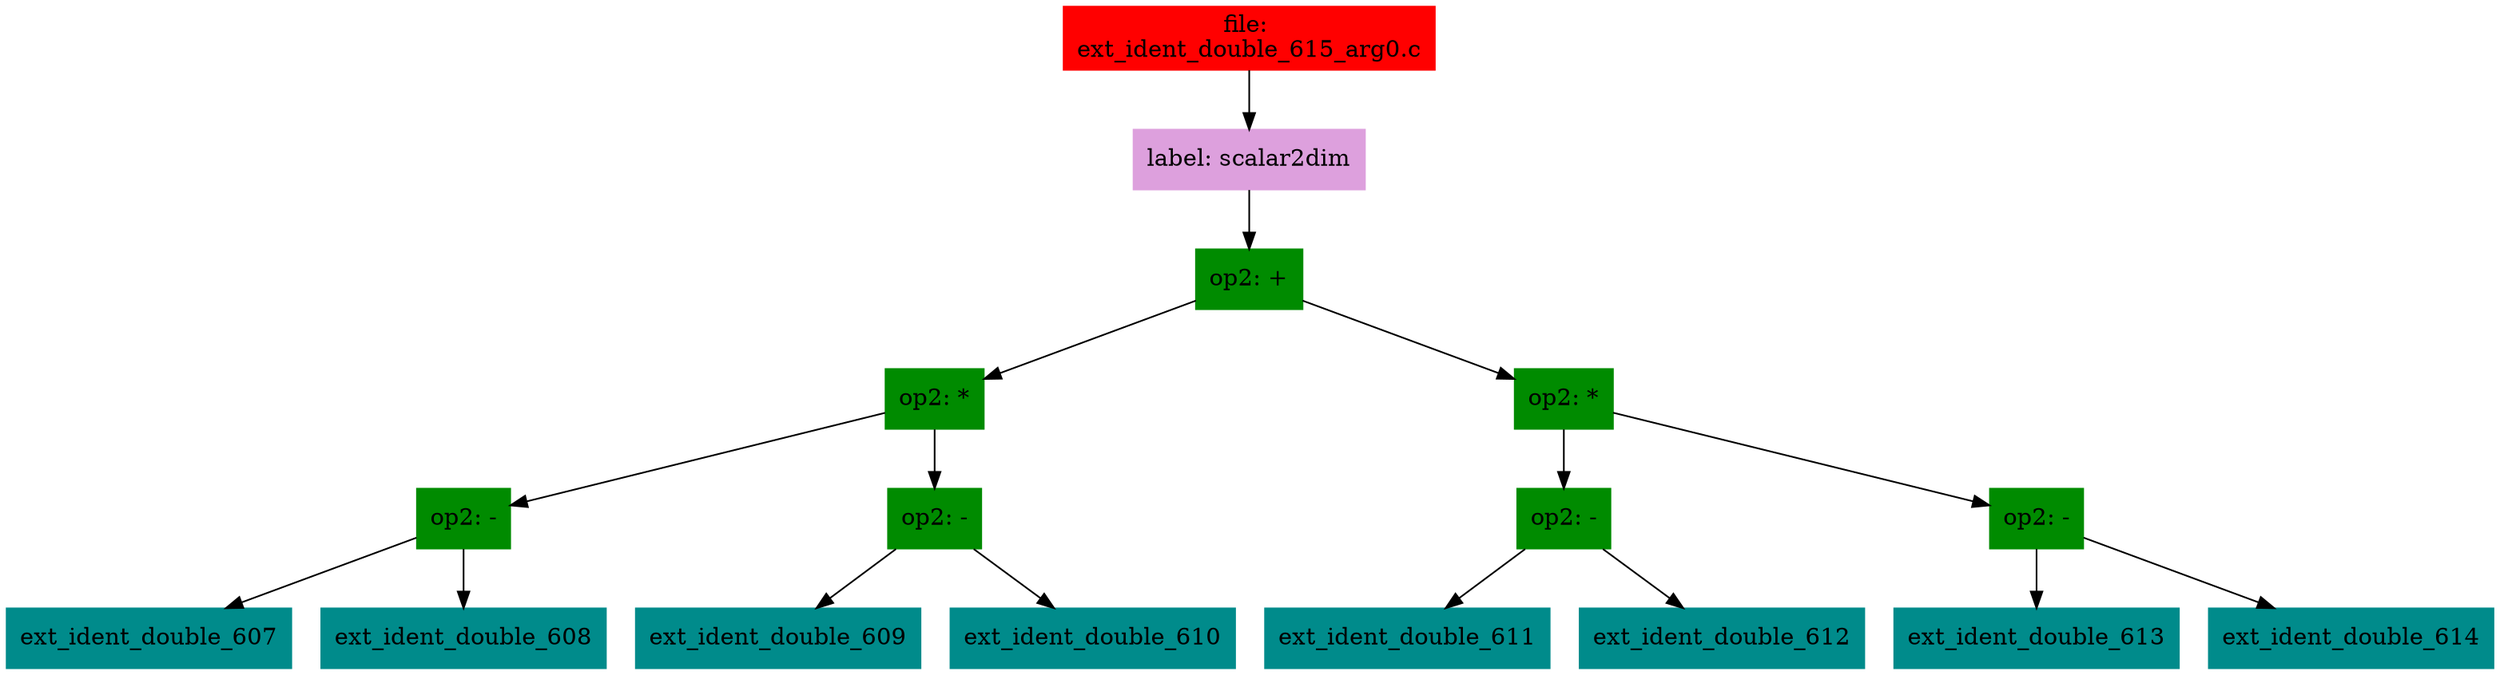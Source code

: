 digraph G {
node [shape=box]

0 [label="file: 
ext_ident_double_615_arg0.c",color=red, style=filled]
1 [label="label: scalar2dim",color=plum, style=filled]
0 -> 1
2 [label="op2: +",color=green4, style=filled]
1 -> 2
3 [label="op2: *",color=green4, style=filled]
2 -> 3
4 [label="op2: -",color=green4, style=filled]
3 -> 4
5 [label="ext_ident_double_607",color=cyan4, style=filled]
4 -> 5
10 [label="ext_ident_double_608",color=cyan4, style=filled]
4 -> 10
15 [label="op2: -",color=green4, style=filled]
3 -> 15
16 [label="ext_ident_double_609",color=cyan4, style=filled]
15 -> 16
23 [label="ext_ident_double_610",color=cyan4, style=filled]
15 -> 23
30 [label="op2: *",color=green4, style=filled]
2 -> 30
31 [label="op2: -",color=green4, style=filled]
30 -> 31
32 [label="ext_ident_double_611",color=cyan4, style=filled]
31 -> 32
37 [label="ext_ident_double_612",color=cyan4, style=filled]
31 -> 37
42 [label="op2: -",color=green4, style=filled]
30 -> 42
43 [label="ext_ident_double_613",color=cyan4, style=filled]
42 -> 43
50 [label="ext_ident_double_614",color=cyan4, style=filled]
42 -> 50


}

